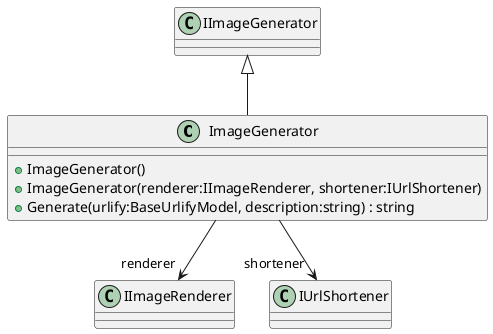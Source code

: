 @startuml
class ImageGenerator {
    + ImageGenerator()
    + ImageGenerator(renderer:IImageRenderer, shortener:IUrlShortener)
    + Generate(urlify:BaseUrlifyModel, description:string) : string
}
IImageGenerator <|-- ImageGenerator
ImageGenerator --> "renderer" IImageRenderer
ImageGenerator --> "shortener" IUrlShortener
@enduml
